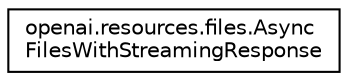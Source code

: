 digraph "Graphical Class Hierarchy"
{
 // LATEX_PDF_SIZE
  edge [fontname="Helvetica",fontsize="10",labelfontname="Helvetica",labelfontsize="10"];
  node [fontname="Helvetica",fontsize="10",shape=record];
  rankdir="LR";
  Node0 [label="openai.resources.files.Async\lFilesWithStreamingResponse",height=0.2,width=0.4,color="black", fillcolor="white", style="filled",URL="$classopenai_1_1resources_1_1files_1_1AsyncFilesWithStreamingResponse.html",tooltip=" "];
}

